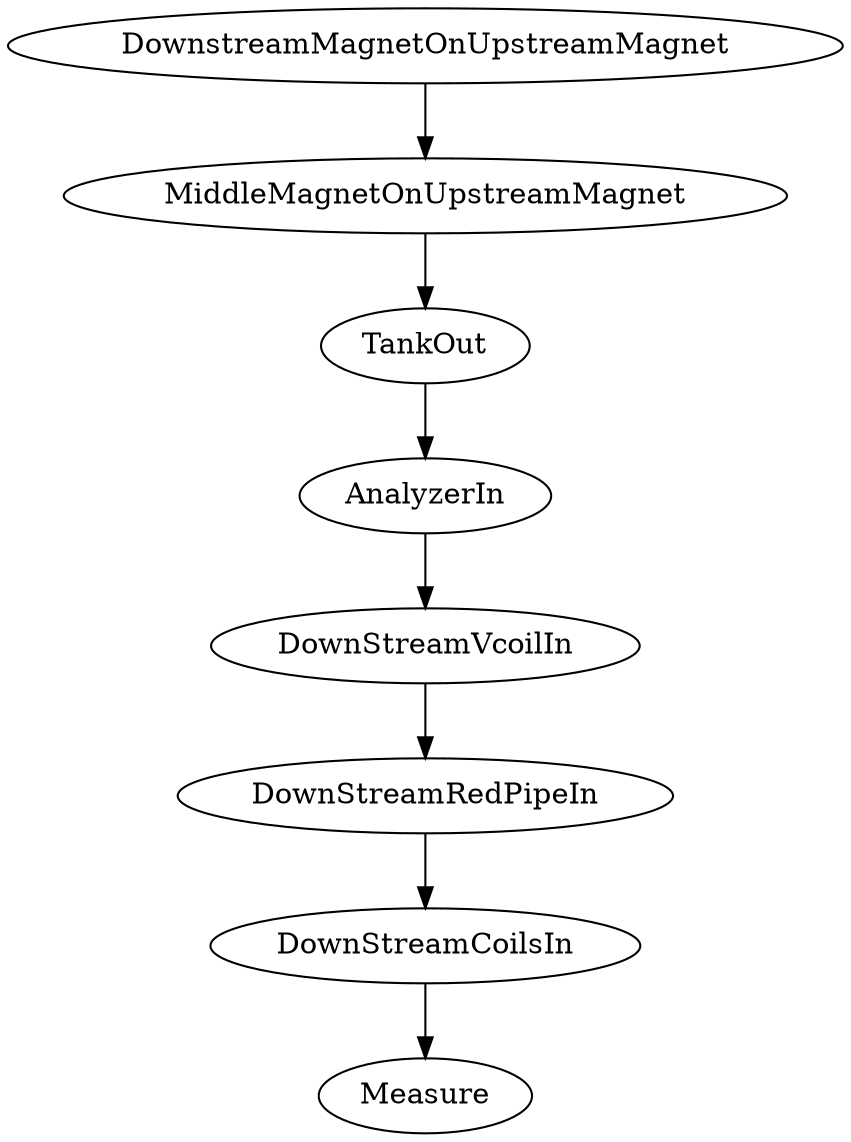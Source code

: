 digraph G {
	DownstreamMagnetOnUpstreamMagnet -> MiddleMagnetOnUpstreamMagnet
	MiddleMagnetOnUpstreamMagnet -> TankOut
	TankOut -> AnalyzerIn;
	AnalyzerIn -> DownStreamVcoilIn;
	DownStreamVcoilIn -> DownStreamRedPipeIn;
	DownStreamRedPipeIn -> DownStreamCoilsIn;
	DownStreamCoilsIn -> Measure
}
